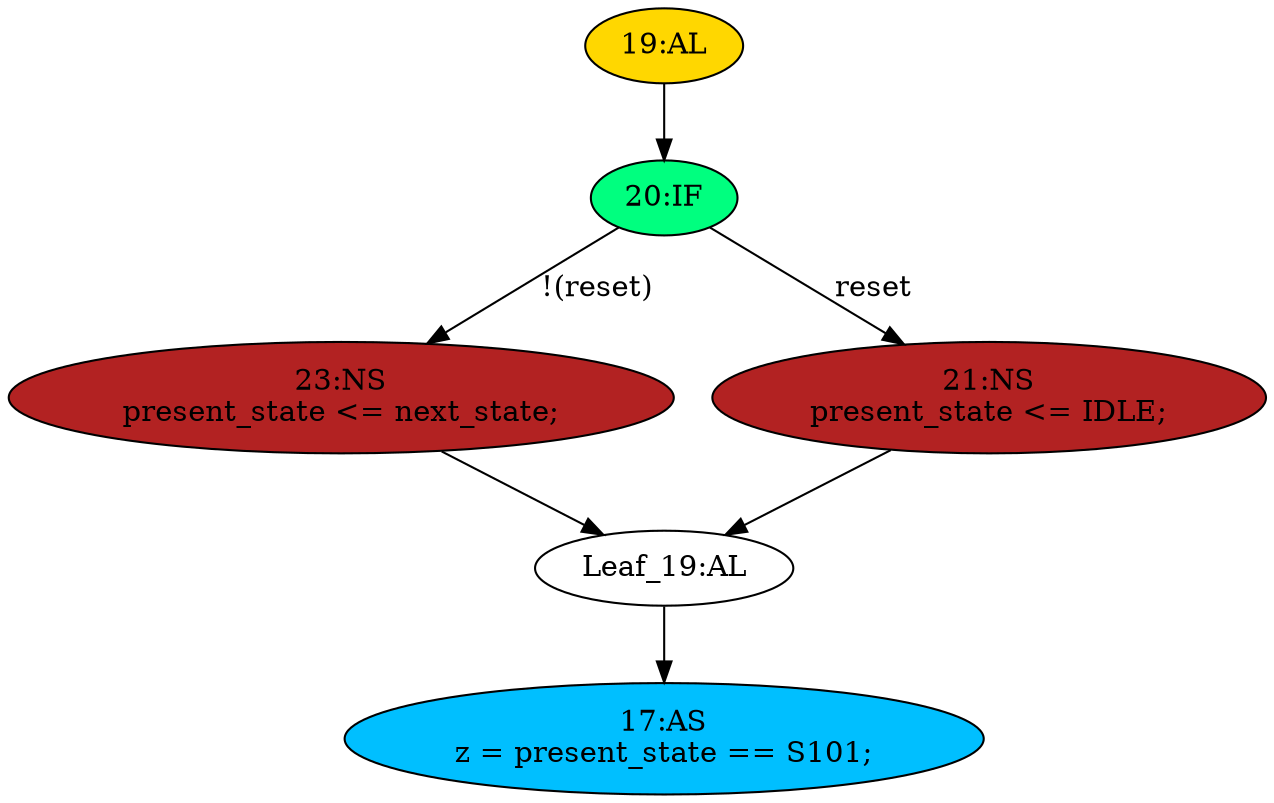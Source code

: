 strict digraph "compose( ,  )" {
	node [label="\N"];
	"23:NS"	[ast="<pyverilog.vparser.ast.NonblockingSubstitution object at 0x7f6a5ffbdd10>",
		fillcolor=firebrick,
		label="23:NS
present_state <= next_state;",
		statements="[<pyverilog.vparser.ast.NonblockingSubstitution object at 0x7f6a5ffbdd10>]",
		style=filled,
		typ=NonblockingSubstitution];
	"Leaf_19:AL"	[def_var="['present_state']",
		label="Leaf_19:AL"];
	"23:NS" -> "Leaf_19:AL"	[cond="[]",
		lineno=None];
	"19:AL"	[ast="<pyverilog.vparser.ast.Always object at 0x7f6a5ff4ecd0>",
		clk_sens=True,
		fillcolor=gold,
		label="19:AL",
		sens="['clk']",
		statements="[]",
		style=filled,
		typ=Always,
		use_var="['reset', 'next_state']"];
	"20:IF"	[ast="<pyverilog.vparser.ast.IfStatement object at 0x7f6a5ffbd6d0>",
		fillcolor=springgreen,
		label="20:IF",
		statements="[]",
		style=filled,
		typ=IfStatement];
	"19:AL" -> "20:IF"	[cond="[]",
		lineno=None];
	"20:IF" -> "23:NS"	[cond="['reset']",
		label="!(reset)",
		lineno=20];
	"21:NS"	[ast="<pyverilog.vparser.ast.NonblockingSubstitution object at 0x7f6a5ffb1650>",
		fillcolor=firebrick,
		label="21:NS
present_state <= IDLE;",
		statements="[<pyverilog.vparser.ast.NonblockingSubstitution object at 0x7f6a5ffb1650>]",
		style=filled,
		typ=NonblockingSubstitution];
	"20:IF" -> "21:NS"	[cond="['reset']",
		label=reset,
		lineno=20];
	"17:AS"	[ast="<pyverilog.vparser.ast.Assign object at 0x7f6a5ffa3210>",
		def_var="['z']",
		fillcolor=deepskyblue,
		label="17:AS
z = present_state == S101;",
		statements="[]",
		style=filled,
		typ=Assign,
		use_var="['present_state']"];
	"Leaf_19:AL" -> "17:AS";
	"21:NS" -> "Leaf_19:AL"	[cond="[]",
		lineno=None];
}
